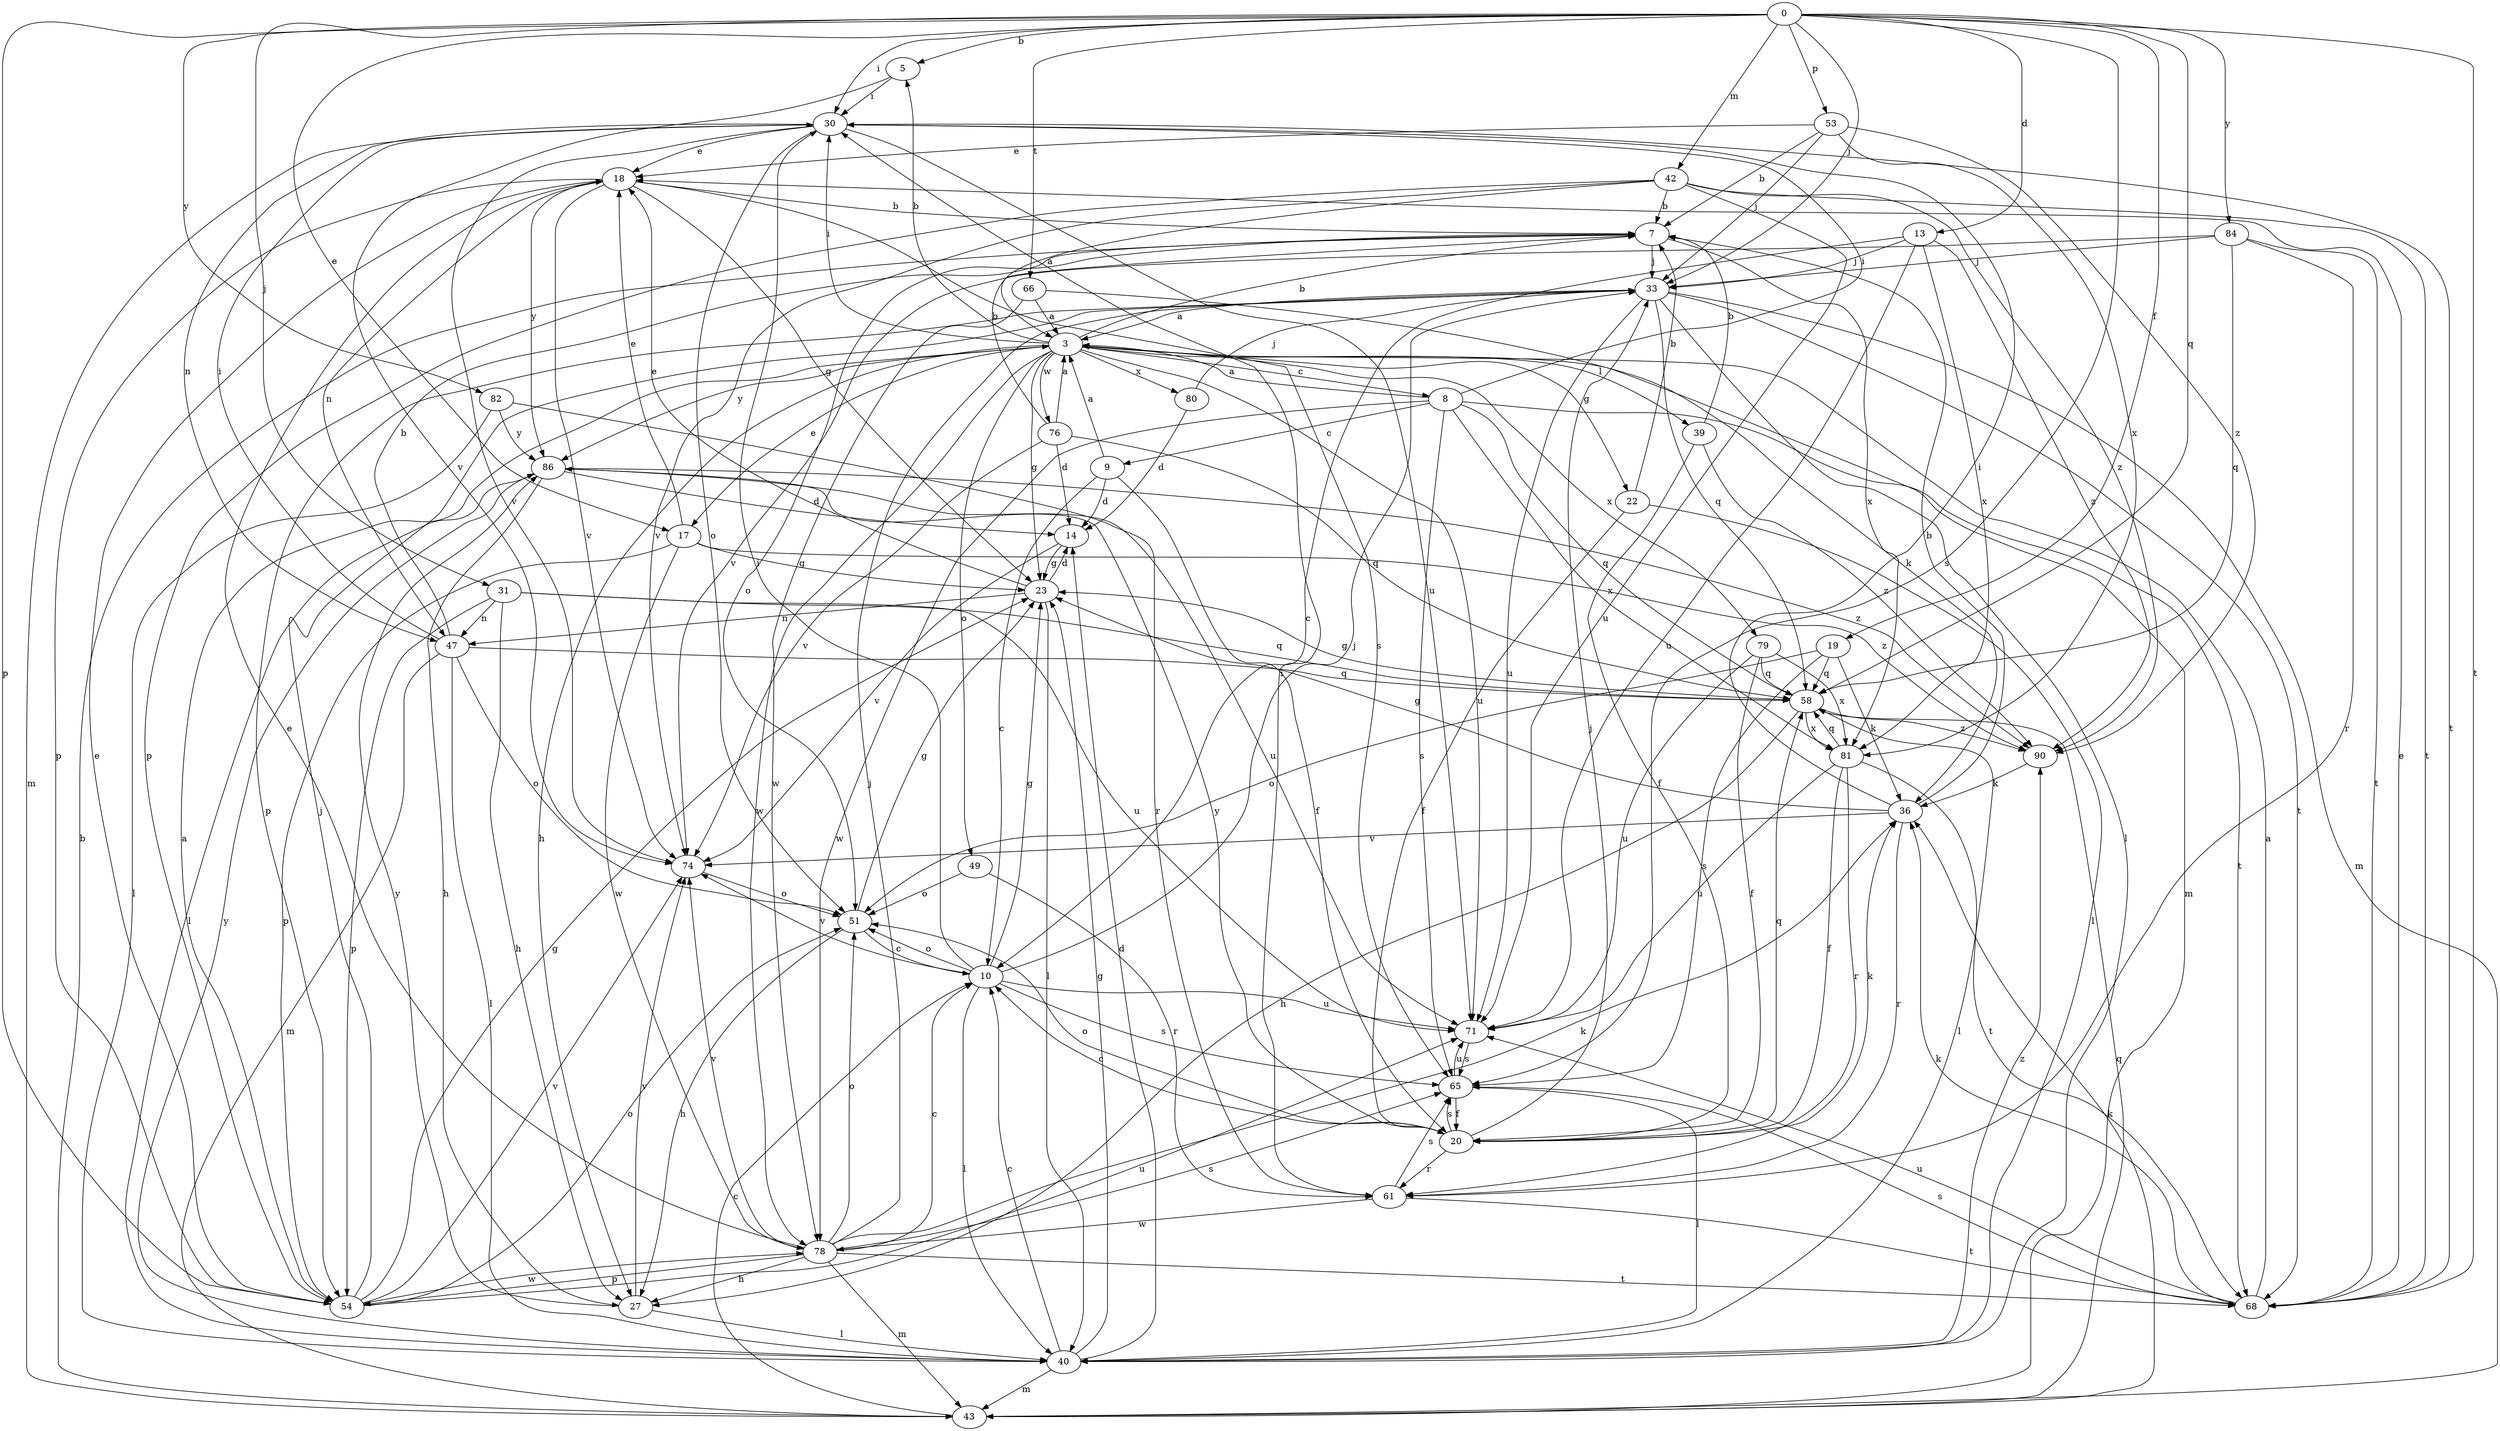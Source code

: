 strict digraph  {
0;
3;
5;
7;
8;
9;
10;
13;
14;
17;
18;
19;
20;
22;
23;
27;
30;
31;
33;
36;
39;
40;
42;
43;
47;
49;
51;
53;
54;
58;
61;
65;
66;
68;
71;
74;
76;
78;
79;
80;
81;
82;
84;
86;
90;
0 -> 5  [label=b];
0 -> 13  [label=d];
0 -> 17  [label=e];
0 -> 19  [label=f];
0 -> 30  [label=i];
0 -> 31  [label=j];
0 -> 33  [label=j];
0 -> 42  [label=m];
0 -> 53  [label=p];
0 -> 54  [label=p];
0 -> 58  [label=q];
0 -> 65  [label=s];
0 -> 66  [label=t];
0 -> 68  [label=t];
0 -> 82  [label=y];
0 -> 84  [label=y];
3 -> 5  [label=b];
3 -> 7  [label=b];
3 -> 8  [label=c];
3 -> 17  [label=e];
3 -> 22  [label=g];
3 -> 23  [label=g];
3 -> 27  [label=h];
3 -> 30  [label=i];
3 -> 39  [label=l];
3 -> 43  [label=m];
3 -> 49  [label=o];
3 -> 71  [label=u];
3 -> 76  [label=w];
3 -> 78  [label=w];
3 -> 79  [label=x];
3 -> 80  [label=x];
3 -> 86  [label=y];
5 -> 30  [label=i];
5 -> 74  [label=v];
7 -> 33  [label=j];
7 -> 51  [label=o];
7 -> 81  [label=x];
8 -> 3  [label=a];
8 -> 9  [label=c];
8 -> 30  [label=i];
8 -> 58  [label=q];
8 -> 65  [label=s];
8 -> 68  [label=t];
8 -> 78  [label=w];
8 -> 81  [label=x];
9 -> 3  [label=a];
9 -> 10  [label=c];
9 -> 14  [label=d];
9 -> 20  [label=f];
10 -> 23  [label=g];
10 -> 30  [label=i];
10 -> 33  [label=j];
10 -> 40  [label=l];
10 -> 51  [label=o];
10 -> 65  [label=s];
10 -> 71  [label=u];
10 -> 74  [label=v];
13 -> 10  [label=c];
13 -> 33  [label=j];
13 -> 71  [label=u];
13 -> 81  [label=x];
13 -> 90  [label=z];
14 -> 23  [label=g];
14 -> 74  [label=v];
17 -> 18  [label=e];
17 -> 23  [label=g];
17 -> 54  [label=p];
17 -> 78  [label=w];
17 -> 90  [label=z];
18 -> 7  [label=b];
18 -> 23  [label=g];
18 -> 47  [label=n];
18 -> 54  [label=p];
18 -> 65  [label=s];
18 -> 74  [label=v];
18 -> 86  [label=y];
19 -> 36  [label=k];
19 -> 51  [label=o];
19 -> 58  [label=q];
19 -> 65  [label=s];
20 -> 10  [label=c];
20 -> 33  [label=j];
20 -> 36  [label=k];
20 -> 51  [label=o];
20 -> 58  [label=q];
20 -> 61  [label=r];
20 -> 65  [label=s];
20 -> 86  [label=y];
22 -> 7  [label=b];
22 -> 20  [label=f];
22 -> 40  [label=l];
23 -> 14  [label=d];
23 -> 18  [label=e];
23 -> 40  [label=l];
23 -> 47  [label=n];
27 -> 40  [label=l];
27 -> 74  [label=v];
27 -> 86  [label=y];
30 -> 18  [label=e];
30 -> 43  [label=m];
30 -> 47  [label=n];
30 -> 51  [label=o];
30 -> 68  [label=t];
30 -> 71  [label=u];
30 -> 74  [label=v];
31 -> 27  [label=h];
31 -> 47  [label=n];
31 -> 54  [label=p];
31 -> 58  [label=q];
31 -> 71  [label=u];
33 -> 3  [label=a];
33 -> 40  [label=l];
33 -> 43  [label=m];
33 -> 54  [label=p];
33 -> 58  [label=q];
33 -> 68  [label=t];
33 -> 71  [label=u];
36 -> 7  [label=b];
36 -> 23  [label=g];
36 -> 30  [label=i];
36 -> 61  [label=r];
36 -> 74  [label=v];
39 -> 7  [label=b];
39 -> 20  [label=f];
39 -> 90  [label=z];
40 -> 10  [label=c];
40 -> 14  [label=d];
40 -> 23  [label=g];
40 -> 43  [label=m];
40 -> 86  [label=y];
40 -> 90  [label=z];
42 -> 3  [label=a];
42 -> 7  [label=b];
42 -> 54  [label=p];
42 -> 68  [label=t];
42 -> 71  [label=u];
42 -> 74  [label=v];
42 -> 90  [label=z];
43 -> 7  [label=b];
43 -> 10  [label=c];
43 -> 36  [label=k];
43 -> 58  [label=q];
47 -> 7  [label=b];
47 -> 30  [label=i];
47 -> 40  [label=l];
47 -> 43  [label=m];
47 -> 51  [label=o];
47 -> 58  [label=q];
49 -> 51  [label=o];
49 -> 61  [label=r];
51 -> 10  [label=c];
51 -> 23  [label=g];
51 -> 27  [label=h];
53 -> 7  [label=b];
53 -> 18  [label=e];
53 -> 33  [label=j];
53 -> 81  [label=x];
53 -> 90  [label=z];
54 -> 3  [label=a];
54 -> 18  [label=e];
54 -> 23  [label=g];
54 -> 33  [label=j];
54 -> 51  [label=o];
54 -> 71  [label=u];
54 -> 74  [label=v];
54 -> 78  [label=w];
58 -> 23  [label=g];
58 -> 27  [label=h];
58 -> 40  [label=l];
58 -> 81  [label=x];
58 -> 90  [label=z];
61 -> 30  [label=i];
61 -> 65  [label=s];
61 -> 68  [label=t];
61 -> 78  [label=w];
65 -> 20  [label=f];
65 -> 40  [label=l];
65 -> 71  [label=u];
66 -> 3  [label=a];
66 -> 36  [label=k];
66 -> 78  [label=w];
68 -> 3  [label=a];
68 -> 18  [label=e];
68 -> 36  [label=k];
68 -> 65  [label=s];
68 -> 71  [label=u];
71 -> 65  [label=s];
74 -> 51  [label=o];
76 -> 3  [label=a];
76 -> 7  [label=b];
76 -> 14  [label=d];
76 -> 58  [label=q];
76 -> 74  [label=v];
78 -> 10  [label=c];
78 -> 18  [label=e];
78 -> 27  [label=h];
78 -> 33  [label=j];
78 -> 36  [label=k];
78 -> 43  [label=m];
78 -> 51  [label=o];
78 -> 54  [label=p];
78 -> 65  [label=s];
78 -> 68  [label=t];
78 -> 74  [label=v];
79 -> 20  [label=f];
79 -> 58  [label=q];
79 -> 71  [label=u];
79 -> 81  [label=x];
80 -> 14  [label=d];
80 -> 33  [label=j];
81 -> 20  [label=f];
81 -> 58  [label=q];
81 -> 61  [label=r];
81 -> 68  [label=t];
81 -> 71  [label=u];
82 -> 40  [label=l];
82 -> 61  [label=r];
82 -> 86  [label=y];
84 -> 33  [label=j];
84 -> 58  [label=q];
84 -> 61  [label=r];
84 -> 68  [label=t];
84 -> 74  [label=v];
86 -> 14  [label=d];
86 -> 27  [label=h];
86 -> 40  [label=l];
86 -> 71  [label=u];
86 -> 90  [label=z];
90 -> 36  [label=k];
}

